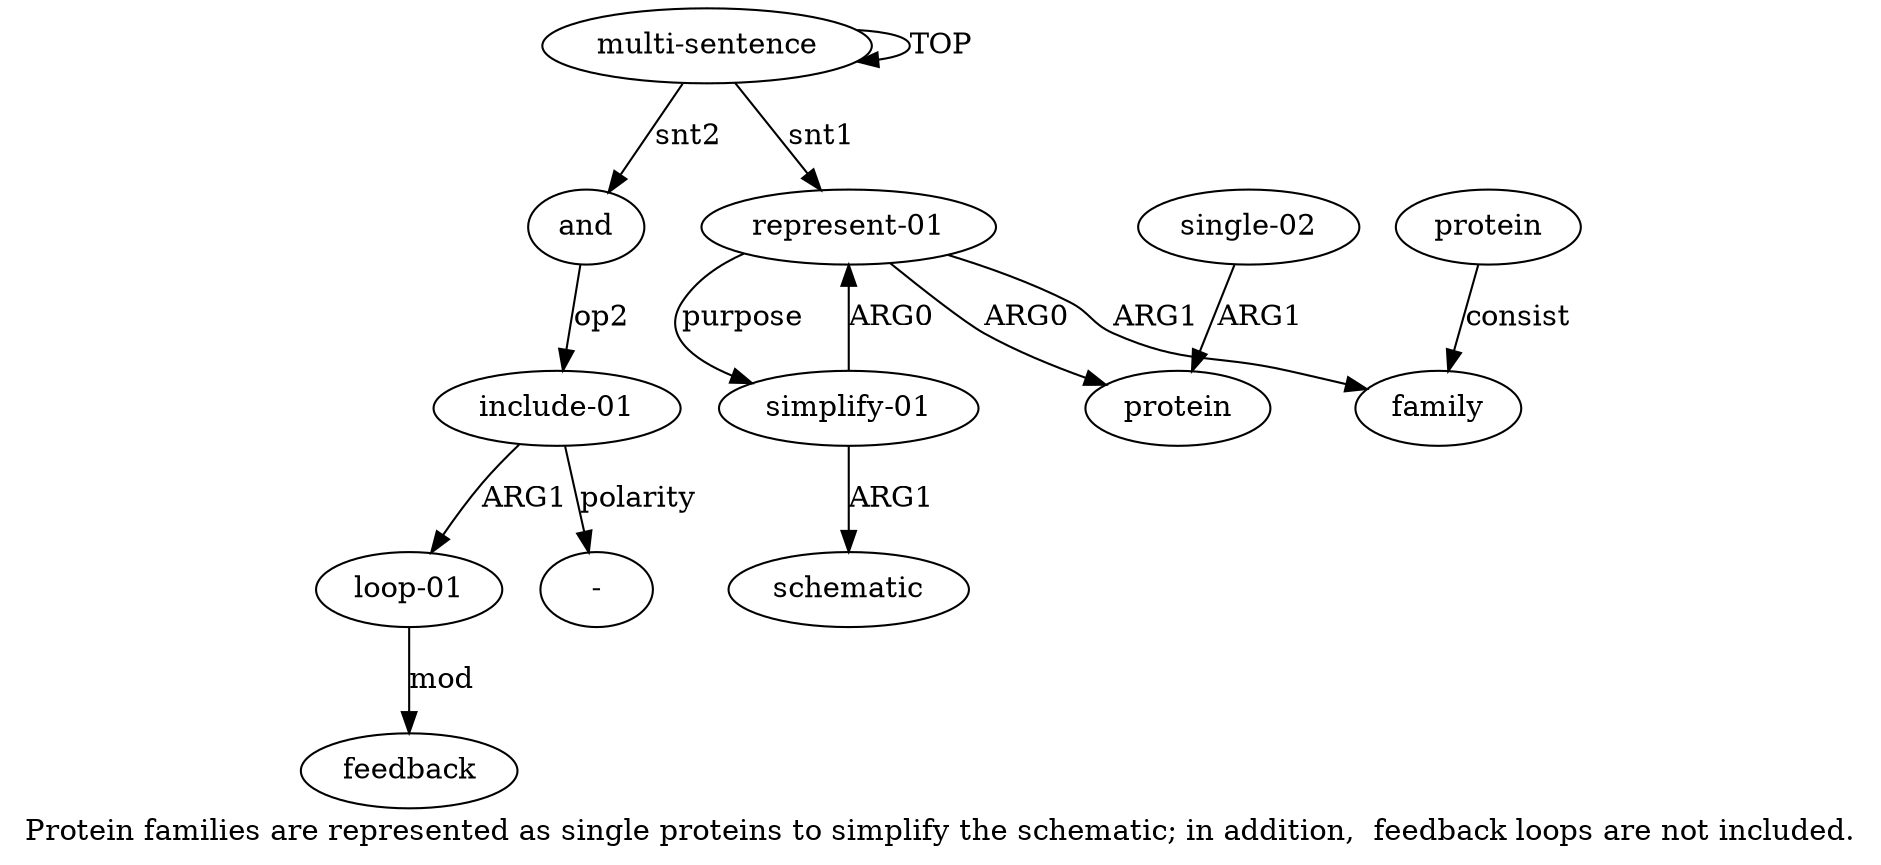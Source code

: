 digraph  {
	graph [label="Protein families are represented as single proteins to simplify the schematic; in addition,  feedback loops are not included."];
	node [label="\N"];
	"a9 -"	 [color=black,
		gold_ind=-1,
		gold_label="-",
		label="-",
		test_ind=-1,
		test_label="-"];
	a11	 [color=black,
		gold_ind=11,
		gold_label=feedback,
		label=feedback,
		test_ind=11,
		test_label=feedback];
	a10	 [color=black,
		gold_ind=10,
		gold_label="loop-01",
		label="loop-01",
		test_ind=10,
		test_label="loop-01"];
	a10 -> a11 [key=0,
	color=black,
	gold_label=mod,
	label=mod,
	test_label=mod];
a1 [color=black,
	gold_ind=1,
	gold_label="represent-01",
	label="represent-01",
	test_ind=1,
	test_label="represent-01"];
a2 [color=black,
	gold_ind=2,
	gold_label=protein,
	label=protein,
	test_ind=2,
	test_label=protein];
a1 -> a2 [key=0,
color=black,
gold_label=ARG0,
label=ARG0,
test_label=ARG0];
a4 [color=black,
gold_ind=4,
gold_label=family,
label=family,
test_ind=4,
test_label=family];
a1 -> a4 [key=0,
color=black,
gold_label=ARG1,
label=ARG1,
test_label=ARG1];
a6 [color=black,
gold_ind=6,
gold_label="simplify-01",
label="simplify-01",
test_ind=6,
test_label="simplify-01"];
a1 -> a6 [key=0,
color=black,
gold_label=purpose,
label=purpose,
test_label=purpose];
a0 [color=black,
gold_ind=0,
gold_label="multi-sentence",
label="multi-sentence",
test_ind=0,
test_label="multi-sentence"];
a0 -> a1 [key=0,
color=black,
gold_label=snt1,
label=snt1,
test_label=snt1];
a0 -> a0 [key=0,
color=black,
gold_label=TOP,
label=TOP,
test_label=TOP];
a8 [color=black,
gold_ind=8,
gold_label=and,
label=and,
test_ind=8,
test_label=and];
a0 -> a8 [key=0,
color=black,
gold_label=snt2,
label=snt2,
test_label=snt2];
a3 [color=black,
gold_ind=3,
gold_label="single-02",
label="single-02",
test_ind=3,
test_label="single-02"];
a3 -> a2 [key=0,
color=black,
gold_label=ARG1,
label=ARG1,
test_label=ARG1];
a5 [color=black,
gold_ind=5,
gold_label=protein,
label=protein,
test_ind=5,
test_label=protein];
a5 -> a4 [key=0,
color=black,
gold_label=consist,
label=consist,
test_label=consist];
a7 [color=black,
gold_ind=7,
gold_label=schematic,
label=schematic,
test_ind=7,
test_label=schematic];
a6 -> a1 [key=0,
color=black,
gold_label=ARG0,
label=ARG0,
test_label=ARG0];
a6 -> a7 [key=0,
color=black,
gold_label=ARG1,
label=ARG1,
test_label=ARG1];
a9 [color=black,
gold_ind=9,
gold_label="include-01",
label="include-01",
test_ind=9,
test_label="include-01"];
a9 -> "a9 -" [key=0,
color=black,
gold_label=polarity,
label=polarity,
test_label=polarity];
a9 -> a10 [key=0,
color=black,
gold_label=ARG1,
label=ARG1,
test_label=ARG1];
a8 -> a9 [key=0,
color=black,
gold_label=op2,
label=op2,
test_label=op2];
}

